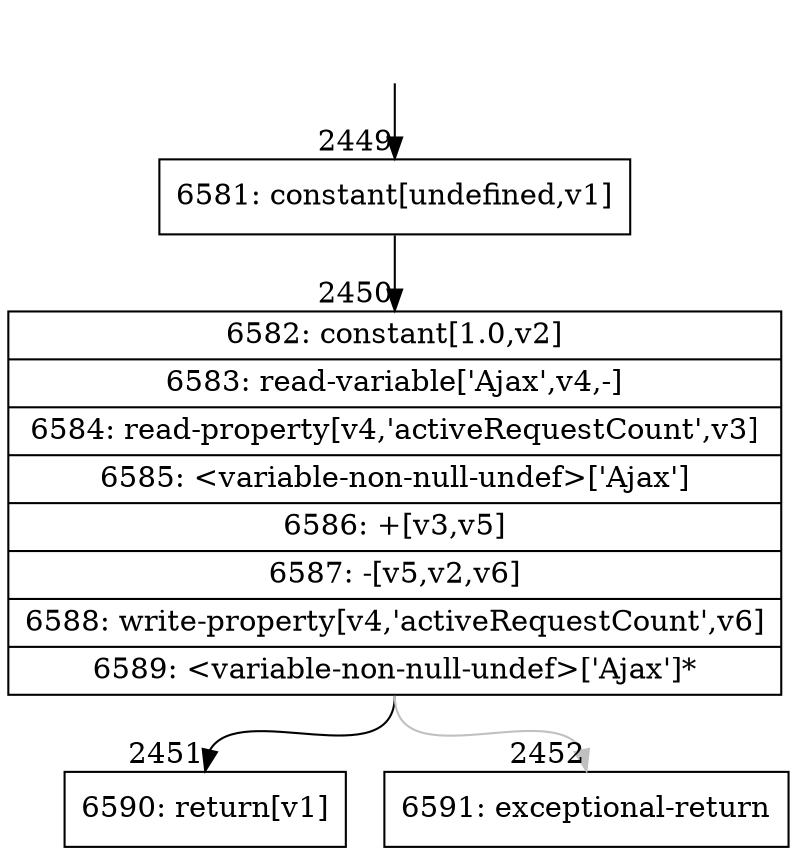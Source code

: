 digraph {
rankdir="TD"
BB_entry230[shape=none,label=""];
BB_entry230 -> BB2449 [tailport=s, headport=n, headlabel="    2449"]
BB2449 [shape=record label="{6581: constant[undefined,v1]}" ] 
BB2449 -> BB2450 [tailport=s, headport=n, headlabel="      2450"]
BB2450 [shape=record label="{6582: constant[1.0,v2]|6583: read-variable['Ajax',v4,-]|6584: read-property[v4,'activeRequestCount',v3]|6585: \<variable-non-null-undef\>['Ajax']|6586: +[v3,v5]|6587: -[v5,v2,v6]|6588: write-property[v4,'activeRequestCount',v6]|6589: \<variable-non-null-undef\>['Ajax']*}" ] 
BB2450 -> BB2451 [tailport=s, headport=n, headlabel="      2451"]
BB2450 -> BB2452 [tailport=s, headport=n, color=gray, headlabel="      2452"]
BB2451 [shape=record label="{6590: return[v1]}" ] 
BB2452 [shape=record label="{6591: exceptional-return}" ] 
//#$~ 1685
}
